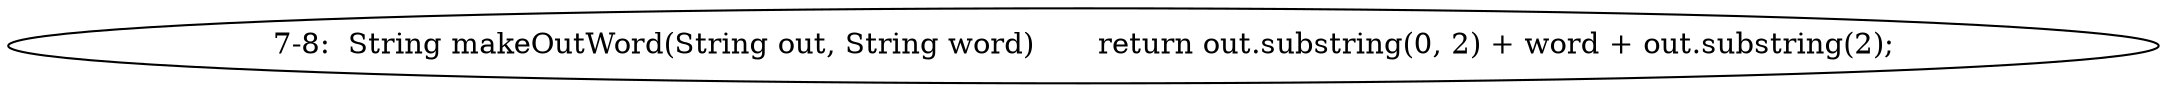 digraph result_test { 
// graph-vertices
  a1  [label="7-8:  String makeOutWord(String out, String word)	return out.substring(0, 2) + word + out.substring(2);"]; 
// graph-edges
}